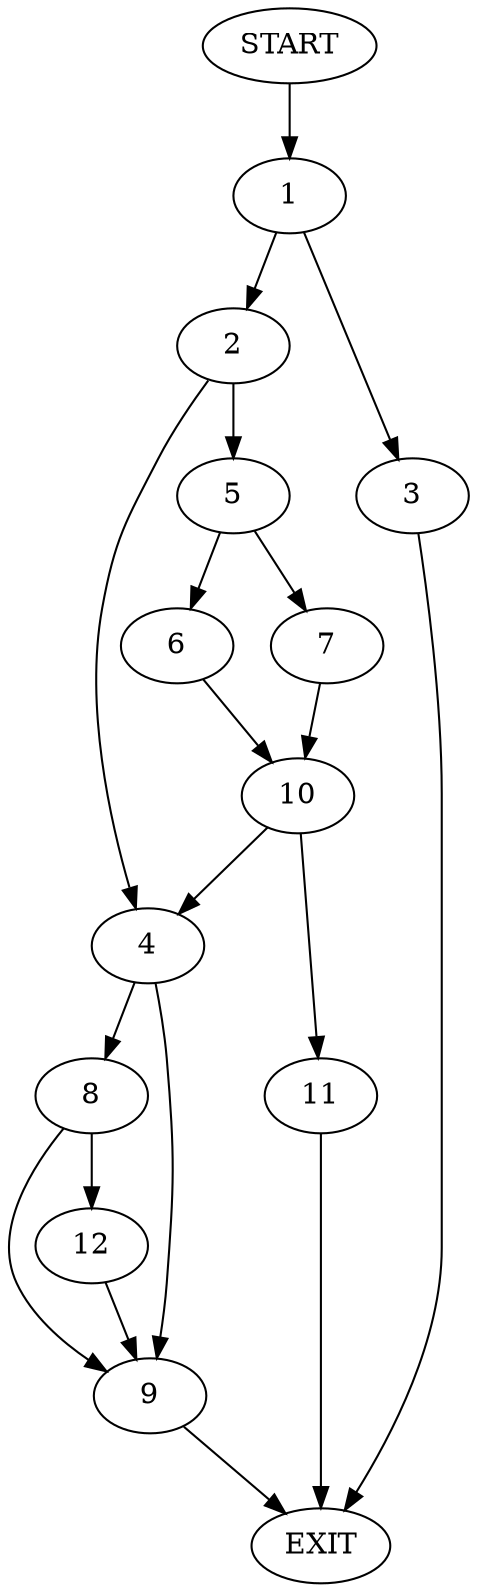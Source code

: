 digraph {
0 [label="START"]
13 [label="EXIT"]
0 -> 1
1 -> 2
1 -> 3
2 -> 4
2 -> 5
3 -> 13
5 -> 6
5 -> 7
4 -> 8
4 -> 9
6 -> 10
7 -> 10
10 -> 4
10 -> 11
11 -> 13
9 -> 13
8 -> 12
8 -> 9
12 -> 9
}
